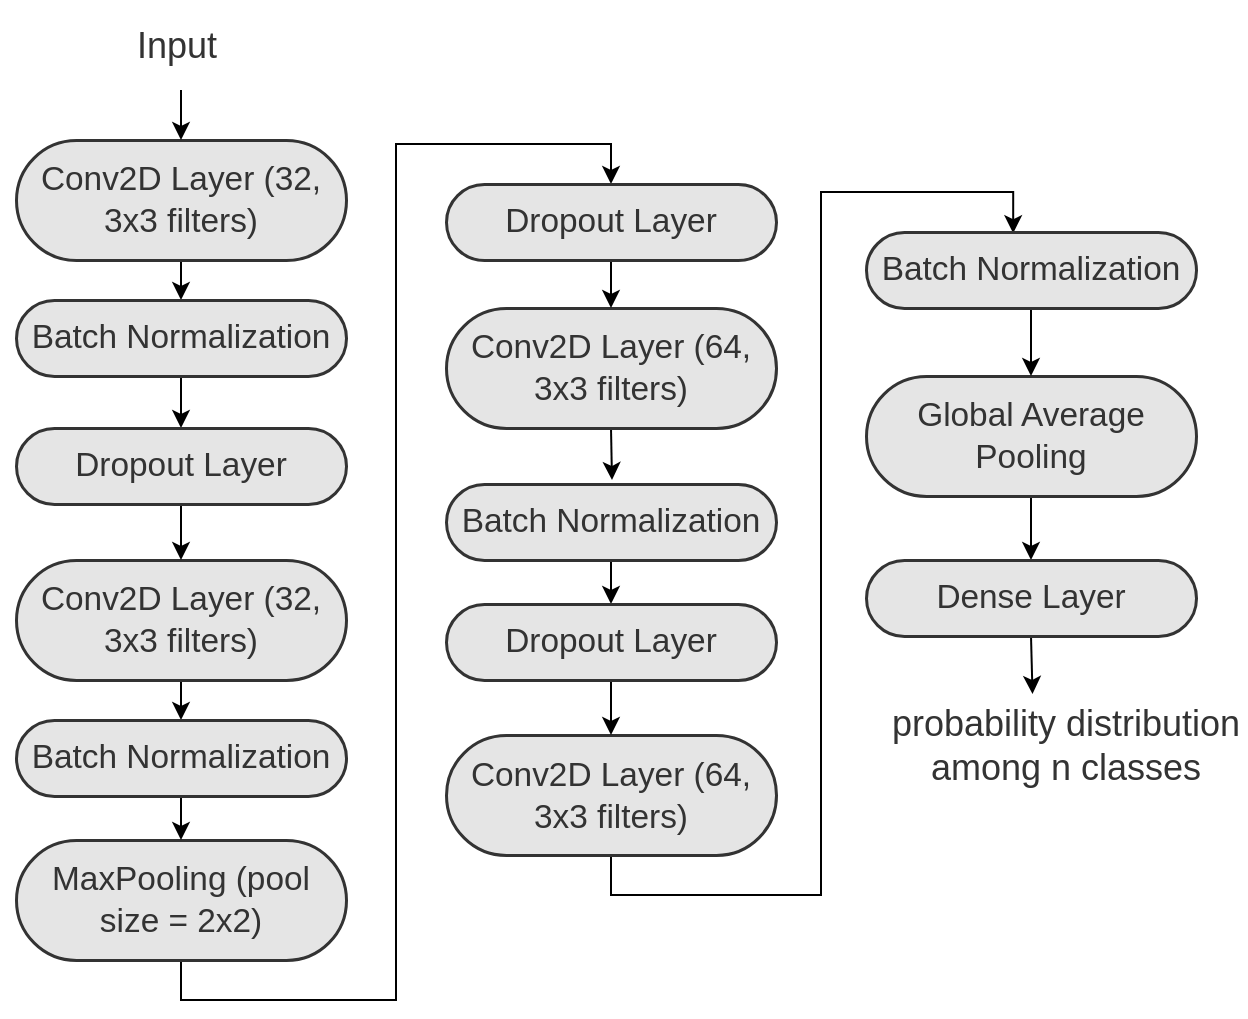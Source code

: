 <mxfile version="14.6.13" type="github">
  <diagram id="SLKKFWkuNuA7ZI9y1Fxe" name="Page-1">
    <mxGraphModel dx="1278" dy="509" grid="1" gridSize="10" guides="1" tooltips="1" connect="1" arrows="1" fold="1" page="1" pageScale="1" pageWidth="850" pageHeight="1100" math="0" shadow="0">
      <root>
        <mxCell id="0" />
        <mxCell id="1" parent="0" />
        <mxCell id="8dF8WTyqn0-fPs9wlbda-76" style="edgeStyle=orthogonalEdgeStyle;rounded=0;orthogonalLoop=1;jettySize=auto;html=1;exitX=0.5;exitY=1;exitDx=0;exitDy=0;entryX=0.5;entryY=0;entryDx=0;entryDy=0;" edge="1" parent="1" source="8dF8WTyqn0-fPs9wlbda-3" target="8dF8WTyqn0-fPs9wlbda-60">
          <mxGeometry relative="1" as="geometry" />
        </mxCell>
        <UserObject label="Conv2D Layer      (32, 3x3 filters)         " lucidchartObjectId="wQjyIc4w~VYc" id="8dF8WTyqn0-fPs9wlbda-3">
          <mxCell style="html=1;overflow=block;blockSpacing=1;whiteSpace=wrap;rounded=1;arcSize=50;whiteSpace=wrap;fontSize=16.7;fontColor=#333333;spacing=3.8;strokeColor=#333333;strokeOpacity=100;fillOpacity=100;fillColor=#e5e5e5;strokeWidth=1.5;" vertex="1" parent="1">
            <mxGeometry x="165" y="110" width="165" height="60" as="geometry" />
          </mxCell>
        </UserObject>
        <mxCell id="8dF8WTyqn0-fPs9wlbda-83" style="edgeStyle=orthogonalEdgeStyle;rounded=0;orthogonalLoop=1;jettySize=auto;html=1;exitX=0.5;exitY=1;exitDx=0;exitDy=0;entryX=0.5;entryY=0;entryDx=0;entryDy=0;" edge="1" parent="1" source="8dF8WTyqn0-fPs9wlbda-6" target="8dF8WTyqn0-fPs9wlbda-61">
          <mxGeometry relative="1" as="geometry" />
        </mxCell>
        <UserObject label="Conv2D Layer      (32, 3x3 filters)         " lucidchartObjectId="GTjyXowTe7q8" id="8dF8WTyqn0-fPs9wlbda-6">
          <mxCell style="html=1;overflow=block;blockSpacing=1;whiteSpace=wrap;rounded=1;arcSize=50;whiteSpace=wrap;fontSize=16.7;fontColor=#333333;spacing=3.8;strokeColor=#333333;strokeOpacity=100;fillOpacity=100;fillColor=#e5e5e5;strokeWidth=1.5;" vertex="1" parent="1">
            <mxGeometry x="165" y="320" width="165" height="60" as="geometry" />
          </mxCell>
        </UserObject>
        <mxCell id="8dF8WTyqn0-fPs9wlbda-94" style="edgeStyle=orthogonalEdgeStyle;rounded=0;orthogonalLoop=1;jettySize=auto;html=1;exitX=0.5;exitY=1;exitDx=0;exitDy=0;entryX=0.5;entryY=0;entryDx=0;entryDy=0;" edge="1" parent="1" source="8dF8WTyqn0-fPs9wlbda-10" target="8dF8WTyqn0-fPs9wlbda-78">
          <mxGeometry relative="1" as="geometry" />
        </mxCell>
        <UserObject label="MaxPooling      (pool size = 2x2)" lucidchartObjectId="rVjy4McNpDJc" id="8dF8WTyqn0-fPs9wlbda-10">
          <mxCell style="html=1;overflow=block;blockSpacing=1;whiteSpace=wrap;rounded=1;arcSize=50;whiteSpace=wrap;fontSize=16.7;fontColor=#333333;spacing=3.8;strokeColor=#333333;strokeOpacity=100;fillOpacity=100;fillColor=#e5e5e5;strokeWidth=1.5;" vertex="1" parent="1">
            <mxGeometry x="165" y="460" width="165" height="60" as="geometry" />
          </mxCell>
        </UserObject>
        <mxCell id="8dF8WTyqn0-fPs9wlbda-86" style="edgeStyle=orthogonalEdgeStyle;rounded=0;orthogonalLoop=1;jettySize=auto;html=1;exitX=0.5;exitY=1;exitDx=0;exitDy=0;" edge="1" parent="1" source="8dF8WTyqn0-fPs9wlbda-14">
          <mxGeometry relative="1" as="geometry">
            <mxPoint x="463" y="280" as="targetPoint" />
          </mxGeometry>
        </mxCell>
        <UserObject label="Conv2D Layer      (64, 3x3 filters)         " lucidchartObjectId="gXjy6e.3xamS" id="8dF8WTyqn0-fPs9wlbda-14">
          <mxCell style="html=1;overflow=block;blockSpacing=1;whiteSpace=wrap;rounded=1;arcSize=50;whiteSpace=wrap;fontSize=16.7;fontColor=#333333;spacing=3.8;strokeColor=#333333;strokeOpacity=100;fillOpacity=100;fillColor=#e5e5e5;strokeWidth=1.5;" vertex="1" parent="1">
            <mxGeometry x="380" y="194" width="165" height="60" as="geometry" />
          </mxCell>
        </UserObject>
        <mxCell id="8dF8WTyqn0-fPs9wlbda-93" style="edgeStyle=orthogonalEdgeStyle;rounded=0;orthogonalLoop=1;jettySize=auto;html=1;exitX=0.5;exitY=1;exitDx=0;exitDy=0;entryX=0.446;entryY=0.016;entryDx=0;entryDy=0;entryPerimeter=0;" edge="1" parent="1" source="8dF8WTyqn0-fPs9wlbda-17" target="8dF8WTyqn0-fPs9wlbda-63">
          <mxGeometry relative="1" as="geometry" />
        </mxCell>
        <UserObject label="Conv2D Layer      (64, 3x3 filters)         " lucidchartObjectId="gXjyJkhJty59" id="8dF8WTyqn0-fPs9wlbda-17">
          <mxCell style="html=1;overflow=block;blockSpacing=1;whiteSpace=wrap;rounded=1;arcSize=50;whiteSpace=wrap;fontSize=16.7;fontColor=#333333;spacing=3.8;strokeColor=#333333;strokeOpacity=100;fillOpacity=100;fillColor=#e5e5e5;strokeWidth=1.5;" vertex="1" parent="1">
            <mxGeometry x="380" y="407.5" width="165" height="60" as="geometry" />
          </mxCell>
        </UserObject>
        <mxCell id="8dF8WTyqn0-fPs9wlbda-91" style="edgeStyle=orthogonalEdgeStyle;rounded=0;orthogonalLoop=1;jettySize=auto;html=1;exitX=0.5;exitY=1;exitDx=0;exitDy=0;entryX=0.5;entryY=0;entryDx=0;entryDy=0;" edge="1" parent="1" source="8dF8WTyqn0-fPs9wlbda-21" target="8dF8WTyqn0-fPs9wlbda-48">
          <mxGeometry relative="1" as="geometry" />
        </mxCell>
        <UserObject label="Global Average Pooling" lucidchartObjectId="gXjyKzLWfKH6" id="8dF8WTyqn0-fPs9wlbda-21">
          <mxCell style="html=1;overflow=block;blockSpacing=1;whiteSpace=wrap;rounded=1;arcSize=50;whiteSpace=wrap;fontSize=16.7;fontColor=#333333;spacing=3.8;strokeColor=#333333;strokeOpacity=100;fillOpacity=100;fillColor=#e5e5e5;strokeWidth=1.5;" vertex="1" parent="1">
            <mxGeometry x="590" y="228" width="165" height="60" as="geometry" />
          </mxCell>
        </UserObject>
        <mxCell id="8dF8WTyqn0-fPs9wlbda-92" style="edgeStyle=orthogonalEdgeStyle;rounded=0;orthogonalLoop=1;jettySize=auto;html=1;exitX=0.5;exitY=1;exitDx=0;exitDy=0;entryX=0.407;entryY=-0.067;entryDx=0;entryDy=0;entryPerimeter=0;" edge="1" parent="1" source="8dF8WTyqn0-fPs9wlbda-48" target="8dF8WTyqn0-fPs9wlbda-50">
          <mxGeometry relative="1" as="geometry" />
        </mxCell>
        <UserObject label="Dense Layer" lucidchartObjectId="z2jyHce9XtDN" id="8dF8WTyqn0-fPs9wlbda-48">
          <mxCell style="html=1;overflow=block;blockSpacing=1;whiteSpace=wrap;rounded=1;arcSize=50;whiteSpace=wrap;fontSize=16.7;fontColor=#333333;spacing=3.8;strokeColor=#333333;strokeOpacity=100;fillOpacity=100;fillColor=#e5e5e5;strokeWidth=1.5;" vertex="1" parent="1">
            <mxGeometry x="590" y="320" width="165" height="38" as="geometry" />
          </mxCell>
        </UserObject>
        <UserObject label="&lt;font style=&quot;font-size: 18px&quot;&gt;probability distribution among n classes&lt;/font&gt;" lucidchartObjectId="McPyUF5TMiB6" id="8dF8WTyqn0-fPs9wlbda-50">
          <mxCell style="html=1;overflow=block;blockSpacing=1;whiteSpace=wrap;strokeColor=none;fillColor=none;whiteSpace=wrap;fontSize=16.7;fontColor=#333333;spacing=0;strokeWidth=1.5;" vertex="1" parent="1">
            <mxGeometry x="600" y="390" width="180" height="45" as="geometry" />
          </mxCell>
        </UserObject>
        <mxCell id="8dF8WTyqn0-fPs9wlbda-59" style="edgeStyle=orthogonalEdgeStyle;rounded=0;orthogonalLoop=1;jettySize=auto;html=1;exitX=0.5;exitY=1;exitDx=0;exitDy=0;entryX=0.5;entryY=0;entryDx=0;entryDy=0;" edge="1" parent="1" source="8dF8WTyqn0-fPs9wlbda-58" target="8dF8WTyqn0-fPs9wlbda-3">
          <mxGeometry relative="1" as="geometry" />
        </mxCell>
        <UserObject label="&lt;font style=&quot;font-size: 18px&quot;&gt;Input&amp;nbsp;&lt;/font&gt;" lucidchartObjectId="McPyUF5TMiB6" id="8dF8WTyqn0-fPs9wlbda-58">
          <mxCell style="html=1;overflow=block;blockSpacing=1;whiteSpace=wrap;strokeColor=none;fillColor=none;whiteSpace=wrap;fontSize=16.7;fontColor=#333333;spacing=0;strokeWidth=1.5;" vertex="1" parent="1">
            <mxGeometry x="157.5" y="40" width="180" height="45" as="geometry" />
          </mxCell>
        </UserObject>
        <mxCell id="8dF8WTyqn0-fPs9wlbda-77" style="edgeStyle=orthogonalEdgeStyle;rounded=0;orthogonalLoop=1;jettySize=auto;html=1;exitX=0.5;exitY=1;exitDx=0;exitDy=0;entryX=0.5;entryY=0;entryDx=0;entryDy=0;" edge="1" parent="1" source="8dF8WTyqn0-fPs9wlbda-60" target="8dF8WTyqn0-fPs9wlbda-75">
          <mxGeometry relative="1" as="geometry" />
        </mxCell>
        <UserObject label="Batch Normalization" lucidchartObjectId="8SjyDz~w1Txa" id="8dF8WTyqn0-fPs9wlbda-60">
          <mxCell style="html=1;overflow=block;blockSpacing=1;whiteSpace=wrap;rounded=1;arcSize=50;whiteSpace=wrap;fontSize=16.7;fontColor=#333333;spacing=3.8;strokeColor=#333333;strokeOpacity=100;fillOpacity=100;fillColor=#e5e5e5;strokeWidth=1.5;" vertex="1" parent="1">
            <mxGeometry x="165" y="190" width="165" height="38" as="geometry" />
          </mxCell>
        </UserObject>
        <mxCell id="8dF8WTyqn0-fPs9wlbda-84" style="edgeStyle=orthogonalEdgeStyle;rounded=0;orthogonalLoop=1;jettySize=auto;html=1;exitX=0.5;exitY=1;exitDx=0;exitDy=0;entryX=0.5;entryY=0;entryDx=0;entryDy=0;" edge="1" parent="1" source="8dF8WTyqn0-fPs9wlbda-61" target="8dF8WTyqn0-fPs9wlbda-10">
          <mxGeometry relative="1" as="geometry" />
        </mxCell>
        <UserObject label="Batch Normalization" lucidchartObjectId="8SjyDz~w1Txa" id="8dF8WTyqn0-fPs9wlbda-61">
          <mxCell style="html=1;overflow=block;blockSpacing=1;whiteSpace=wrap;rounded=1;arcSize=50;whiteSpace=wrap;fontSize=16.7;fontColor=#333333;spacing=3.8;strokeColor=#333333;strokeOpacity=100;fillOpacity=100;fillColor=#e5e5e5;strokeWidth=1.5;" vertex="1" parent="1">
            <mxGeometry x="165" y="400" width="165" height="38" as="geometry" />
          </mxCell>
        </UserObject>
        <mxCell id="8dF8WTyqn0-fPs9wlbda-87" style="edgeStyle=orthogonalEdgeStyle;rounded=0;orthogonalLoop=1;jettySize=auto;html=1;exitX=0.5;exitY=1;exitDx=0;exitDy=0;entryX=0.5;entryY=0;entryDx=0;entryDy=0;" edge="1" parent="1" source="8dF8WTyqn0-fPs9wlbda-62" target="8dF8WTyqn0-fPs9wlbda-81">
          <mxGeometry relative="1" as="geometry" />
        </mxCell>
        <UserObject label="Batch Normalization" lucidchartObjectId="8SjyDz~w1Txa" id="8dF8WTyqn0-fPs9wlbda-62">
          <mxCell style="html=1;overflow=block;blockSpacing=1;whiteSpace=wrap;rounded=1;arcSize=50;whiteSpace=wrap;fontSize=16.7;fontColor=#333333;spacing=3.8;strokeColor=#333333;strokeOpacity=100;fillOpacity=100;fillColor=#e5e5e5;strokeWidth=1.5;" vertex="1" parent="1">
            <mxGeometry x="380" y="282" width="165" height="38" as="geometry" />
          </mxCell>
        </UserObject>
        <mxCell id="8dF8WTyqn0-fPs9wlbda-90" style="edgeStyle=orthogonalEdgeStyle;rounded=0;orthogonalLoop=1;jettySize=auto;html=1;exitX=0.5;exitY=1;exitDx=0;exitDy=0;entryX=0.5;entryY=0;entryDx=0;entryDy=0;" edge="1" parent="1" source="8dF8WTyqn0-fPs9wlbda-63" target="8dF8WTyqn0-fPs9wlbda-21">
          <mxGeometry relative="1" as="geometry" />
        </mxCell>
        <UserObject label="Batch Normalization" lucidchartObjectId="8SjyDz~w1Txa" id="8dF8WTyqn0-fPs9wlbda-63">
          <mxCell style="html=1;overflow=block;blockSpacing=1;whiteSpace=wrap;rounded=1;arcSize=50;whiteSpace=wrap;fontSize=16.7;fontColor=#333333;spacing=3.8;strokeColor=#333333;strokeOpacity=100;fillOpacity=100;fillColor=#e5e5e5;strokeWidth=1.5;" vertex="1" parent="1">
            <mxGeometry x="590" y="156" width="165" height="38" as="geometry" />
          </mxCell>
        </UserObject>
        <mxCell id="8dF8WTyqn0-fPs9wlbda-82" style="edgeStyle=orthogonalEdgeStyle;rounded=0;orthogonalLoop=1;jettySize=auto;html=1;exitX=0.5;exitY=1;exitDx=0;exitDy=0;" edge="1" parent="1" source="8dF8WTyqn0-fPs9wlbda-75" target="8dF8WTyqn0-fPs9wlbda-6">
          <mxGeometry relative="1" as="geometry" />
        </mxCell>
        <UserObject label="Dropout Layer" lucidchartObjectId="kWjybRCLIThm" id="8dF8WTyqn0-fPs9wlbda-75">
          <mxCell style="html=1;overflow=block;blockSpacing=1;whiteSpace=wrap;rounded=1;arcSize=50;whiteSpace=wrap;fontSize=16.7;fontColor=#333333;spacing=3.8;strokeColor=#333333;strokeOpacity=100;fillOpacity=100;fillColor=#e5e5e5;strokeWidth=1.5;" vertex="1" parent="1">
            <mxGeometry x="165" y="254" width="165" height="38" as="geometry" />
          </mxCell>
        </UserObject>
        <mxCell id="8dF8WTyqn0-fPs9wlbda-85" style="edgeStyle=orthogonalEdgeStyle;rounded=0;orthogonalLoop=1;jettySize=auto;html=1;exitX=0.5;exitY=1;exitDx=0;exitDy=0;entryX=0.5;entryY=0;entryDx=0;entryDy=0;" edge="1" parent="1" source="8dF8WTyqn0-fPs9wlbda-78" target="8dF8WTyqn0-fPs9wlbda-14">
          <mxGeometry relative="1" as="geometry" />
        </mxCell>
        <UserObject label="Dropout Layer" lucidchartObjectId="kWjybRCLIThm" id="8dF8WTyqn0-fPs9wlbda-78">
          <mxCell style="html=1;overflow=block;blockSpacing=1;whiteSpace=wrap;rounded=1;arcSize=50;whiteSpace=wrap;fontSize=16.7;fontColor=#333333;spacing=3.8;strokeColor=#333333;strokeOpacity=100;fillOpacity=100;fillColor=#e5e5e5;strokeWidth=1.5;" vertex="1" parent="1">
            <mxGeometry x="380" y="132" width="165" height="38" as="geometry" />
          </mxCell>
        </UserObject>
        <mxCell id="8dF8WTyqn0-fPs9wlbda-88" style="edgeStyle=orthogonalEdgeStyle;rounded=0;orthogonalLoop=1;jettySize=auto;html=1;exitX=0.5;exitY=1;exitDx=0;exitDy=0;entryX=0.5;entryY=0;entryDx=0;entryDy=0;" edge="1" parent="1" source="8dF8WTyqn0-fPs9wlbda-81" target="8dF8WTyqn0-fPs9wlbda-17">
          <mxGeometry relative="1" as="geometry" />
        </mxCell>
        <UserObject label="Dropout Layer" lucidchartObjectId="kWjybRCLIThm" id="8dF8WTyqn0-fPs9wlbda-81">
          <mxCell style="html=1;overflow=block;blockSpacing=1;whiteSpace=wrap;rounded=1;arcSize=50;whiteSpace=wrap;fontSize=16.7;fontColor=#333333;spacing=3.8;strokeColor=#333333;strokeOpacity=100;fillOpacity=100;fillColor=#e5e5e5;strokeWidth=1.5;" vertex="1" parent="1">
            <mxGeometry x="380" y="342" width="165" height="38" as="geometry" />
          </mxCell>
        </UserObject>
      </root>
    </mxGraphModel>
  </diagram>
</mxfile>
